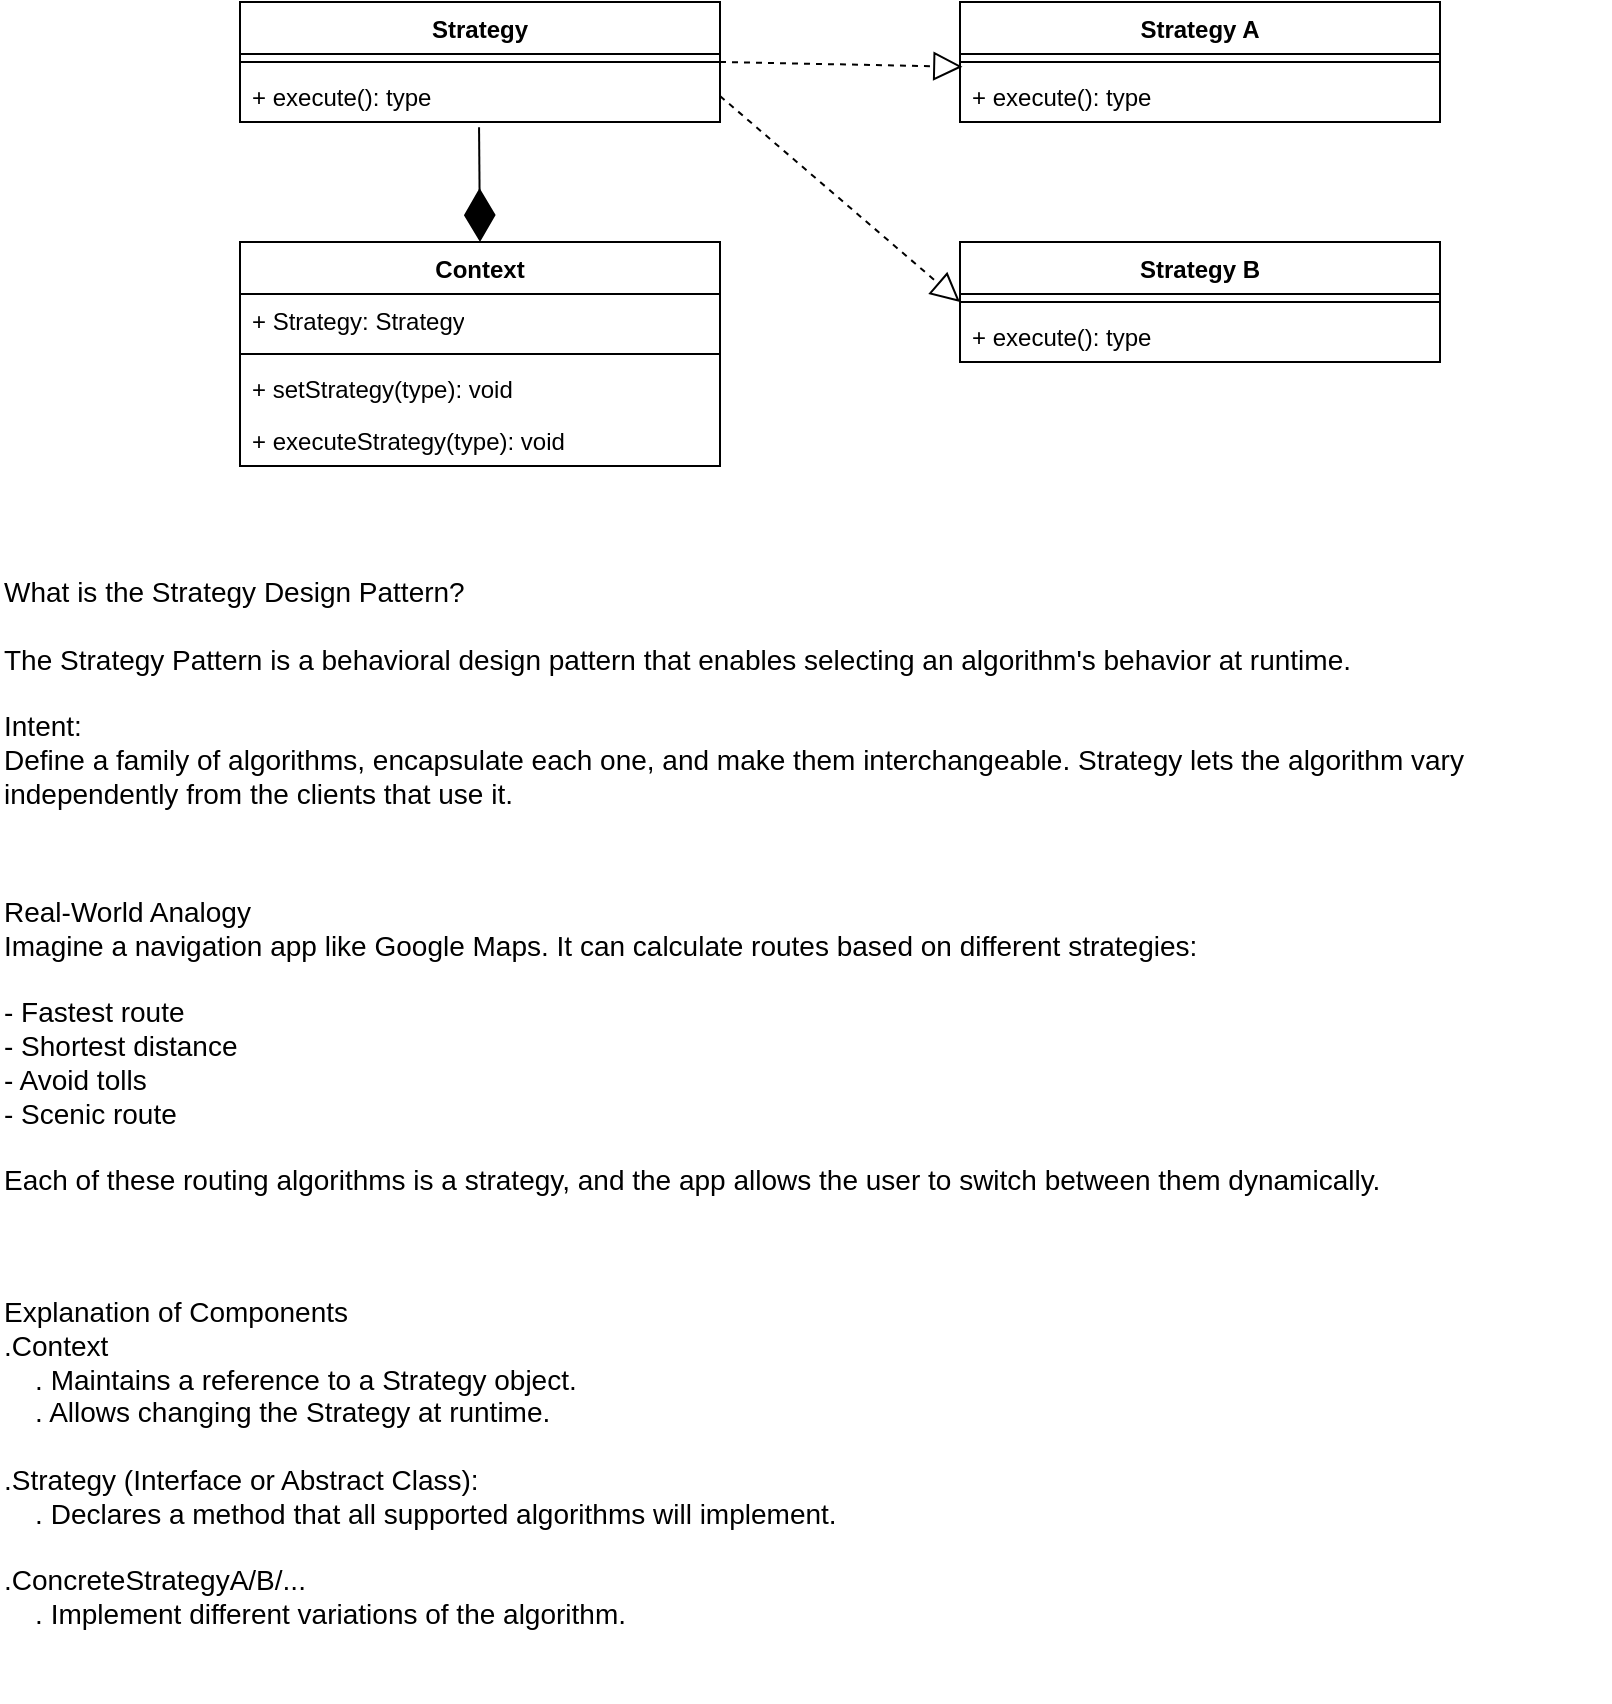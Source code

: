 <mxfile version="28.1.0">
  <diagram name="Page-1" id="7oGlvXqr1879_1EBVJjx">
    <mxGraphModel dx="1034" dy="570" grid="1" gridSize="10" guides="1" tooltips="1" connect="1" arrows="1" fold="1" page="1" pageScale="1" pageWidth="850" pageHeight="1100" math="0" shadow="0">
      <root>
        <mxCell id="0" />
        <mxCell id="1" parent="0" />
        <mxCell id="i2L2ZSffvxkab_22eNfT-1" value="Context" style="swimlane;fontStyle=1;align=center;verticalAlign=top;childLayout=stackLayout;horizontal=1;startSize=26;horizontalStack=0;resizeParent=1;resizeParentMax=0;resizeLast=0;collapsible=1;marginBottom=0;whiteSpace=wrap;html=1;" vertex="1" parent="1">
          <mxGeometry x="160" y="280" width="240" height="112" as="geometry" />
        </mxCell>
        <mxCell id="i2L2ZSffvxkab_22eNfT-2" value="+ Strategy: Strategy" style="text;strokeColor=none;fillColor=none;align=left;verticalAlign=top;spacingLeft=4;spacingRight=4;overflow=hidden;rotatable=0;points=[[0,0.5],[1,0.5]];portConstraint=eastwest;whiteSpace=wrap;html=1;" vertex="1" parent="i2L2ZSffvxkab_22eNfT-1">
          <mxGeometry y="26" width="240" height="26" as="geometry" />
        </mxCell>
        <mxCell id="i2L2ZSffvxkab_22eNfT-3" value="" style="line;strokeWidth=1;fillColor=none;align=left;verticalAlign=middle;spacingTop=-1;spacingLeft=3;spacingRight=3;rotatable=0;labelPosition=right;points=[];portConstraint=eastwest;strokeColor=inherit;" vertex="1" parent="i2L2ZSffvxkab_22eNfT-1">
          <mxGeometry y="52" width="240" height="8" as="geometry" />
        </mxCell>
        <mxCell id="i2L2ZSffvxkab_22eNfT-4" value="+ setStrategy(type): void" style="text;strokeColor=none;fillColor=none;align=left;verticalAlign=top;spacingLeft=4;spacingRight=4;overflow=hidden;rotatable=0;points=[[0,0.5],[1,0.5]];portConstraint=eastwest;whiteSpace=wrap;html=1;" vertex="1" parent="i2L2ZSffvxkab_22eNfT-1">
          <mxGeometry y="60" width="240" height="26" as="geometry" />
        </mxCell>
        <mxCell id="i2L2ZSffvxkab_22eNfT-5" value="+ executeStrategy(type): void" style="text;strokeColor=none;fillColor=none;align=left;verticalAlign=top;spacingLeft=4;spacingRight=4;overflow=hidden;rotatable=0;points=[[0,0.5],[1,0.5]];portConstraint=eastwest;whiteSpace=wrap;html=1;" vertex="1" parent="i2L2ZSffvxkab_22eNfT-1">
          <mxGeometry y="86" width="240" height="26" as="geometry" />
        </mxCell>
        <mxCell id="i2L2ZSffvxkab_22eNfT-6" value="Strategy" style="swimlane;fontStyle=1;align=center;verticalAlign=top;childLayout=stackLayout;horizontal=1;startSize=26;horizontalStack=0;resizeParent=1;resizeParentMax=0;resizeLast=0;collapsible=1;marginBottom=0;whiteSpace=wrap;html=1;" vertex="1" parent="1">
          <mxGeometry x="160" y="160" width="240" height="60" as="geometry" />
        </mxCell>
        <mxCell id="i2L2ZSffvxkab_22eNfT-8" value="" style="line;strokeWidth=1;fillColor=none;align=left;verticalAlign=middle;spacingTop=-1;spacingLeft=3;spacingRight=3;rotatable=0;labelPosition=right;points=[];portConstraint=eastwest;strokeColor=inherit;" vertex="1" parent="i2L2ZSffvxkab_22eNfT-6">
          <mxGeometry y="26" width="240" height="8" as="geometry" />
        </mxCell>
        <mxCell id="i2L2ZSffvxkab_22eNfT-9" value="+ execute(): type" style="text;strokeColor=none;fillColor=none;align=left;verticalAlign=top;spacingLeft=4;spacingRight=4;overflow=hidden;rotatable=0;points=[[0,0.5],[1,0.5]];portConstraint=eastwest;whiteSpace=wrap;html=1;" vertex="1" parent="i2L2ZSffvxkab_22eNfT-6">
          <mxGeometry y="34" width="240" height="26" as="geometry" />
        </mxCell>
        <mxCell id="i2L2ZSffvxkab_22eNfT-10" value="Strategy A" style="swimlane;fontStyle=1;align=center;verticalAlign=top;childLayout=stackLayout;horizontal=1;startSize=26;horizontalStack=0;resizeParent=1;resizeParentMax=0;resizeLast=0;collapsible=1;marginBottom=0;whiteSpace=wrap;html=1;" vertex="1" parent="1">
          <mxGeometry x="520" y="160" width="240" height="60" as="geometry" />
        </mxCell>
        <mxCell id="i2L2ZSffvxkab_22eNfT-11" value="" style="line;strokeWidth=1;fillColor=none;align=left;verticalAlign=middle;spacingTop=-1;spacingLeft=3;spacingRight=3;rotatable=0;labelPosition=right;points=[];portConstraint=eastwest;strokeColor=inherit;" vertex="1" parent="i2L2ZSffvxkab_22eNfT-10">
          <mxGeometry y="26" width="240" height="8" as="geometry" />
        </mxCell>
        <mxCell id="i2L2ZSffvxkab_22eNfT-12" value="+ execute(): type" style="text;strokeColor=none;fillColor=none;align=left;verticalAlign=top;spacingLeft=4;spacingRight=4;overflow=hidden;rotatable=0;points=[[0,0.5],[1,0.5]];portConstraint=eastwest;whiteSpace=wrap;html=1;" vertex="1" parent="i2L2ZSffvxkab_22eNfT-10">
          <mxGeometry y="34" width="240" height="26" as="geometry" />
        </mxCell>
        <mxCell id="i2L2ZSffvxkab_22eNfT-13" value="Strategy B" style="swimlane;fontStyle=1;align=center;verticalAlign=top;childLayout=stackLayout;horizontal=1;startSize=26;horizontalStack=0;resizeParent=1;resizeParentMax=0;resizeLast=0;collapsible=1;marginBottom=0;whiteSpace=wrap;html=1;" vertex="1" parent="1">
          <mxGeometry x="520" y="280" width="240" height="60" as="geometry" />
        </mxCell>
        <mxCell id="i2L2ZSffvxkab_22eNfT-14" value="" style="line;strokeWidth=1;fillColor=none;align=left;verticalAlign=middle;spacingTop=-1;spacingLeft=3;spacingRight=3;rotatable=0;labelPosition=right;points=[];portConstraint=eastwest;strokeColor=inherit;" vertex="1" parent="i2L2ZSffvxkab_22eNfT-13">
          <mxGeometry y="26" width="240" height="8" as="geometry" />
        </mxCell>
        <mxCell id="i2L2ZSffvxkab_22eNfT-15" value="+ execute(): type" style="text;strokeColor=none;fillColor=none;align=left;verticalAlign=top;spacingLeft=4;spacingRight=4;overflow=hidden;rotatable=0;points=[[0,0.5],[1,0.5]];portConstraint=eastwest;whiteSpace=wrap;html=1;" vertex="1" parent="i2L2ZSffvxkab_22eNfT-13">
          <mxGeometry y="34" width="240" height="26" as="geometry" />
        </mxCell>
        <mxCell id="i2L2ZSffvxkab_22eNfT-16" value="" style="endArrow=diamondThin;endFill=1;endSize=24;html=1;rounded=0;entryX=0.5;entryY=0;entryDx=0;entryDy=0;exitX=0.498;exitY=1.1;exitDx=0;exitDy=0;exitPerimeter=0;" edge="1" parent="1" source="i2L2ZSffvxkab_22eNfT-9" target="i2L2ZSffvxkab_22eNfT-1">
          <mxGeometry width="160" relative="1" as="geometry">
            <mxPoint x="280" y="260" as="sourcePoint" />
            <mxPoint x="510" y="400" as="targetPoint" />
          </mxGeometry>
        </mxCell>
        <mxCell id="i2L2ZSffvxkab_22eNfT-17" value="" style="endArrow=block;dashed=1;endFill=0;endSize=12;html=1;rounded=0;entryX=0.005;entryY=-0.062;entryDx=0;entryDy=0;entryPerimeter=0;exitX=1;exitY=0.5;exitDx=0;exitDy=0;" edge="1" parent="1" source="i2L2ZSffvxkab_22eNfT-6" target="i2L2ZSffvxkab_22eNfT-12">
          <mxGeometry width="160" relative="1" as="geometry">
            <mxPoint x="400" y="380" as="sourcePoint" />
            <mxPoint x="560" y="380" as="targetPoint" />
          </mxGeometry>
        </mxCell>
        <mxCell id="i2L2ZSffvxkab_22eNfT-18" value="" style="endArrow=block;dashed=1;endFill=0;endSize=12;html=1;rounded=0;entryX=0;entryY=0.5;entryDx=0;entryDy=0;exitX=1;exitY=0.5;exitDx=0;exitDy=0;" edge="1" parent="1" source="i2L2ZSffvxkab_22eNfT-9" target="i2L2ZSffvxkab_22eNfT-13">
          <mxGeometry width="160" relative="1" as="geometry">
            <mxPoint x="400" y="400" as="sourcePoint" />
            <mxPoint x="560" y="400" as="targetPoint" />
          </mxGeometry>
        </mxCell>
        <mxCell id="i2L2ZSffvxkab_22eNfT-19" value="What is the Strategy Design Pattern?&#xa;&#xa;The Strategy Pattern is a behavioral design pattern that enables selecting an algorithm&#39;s behavior at runtime.&#xa;&#xa;Intent:&#xa;Define a family of algorithms, encapsulate each one, and make them interchangeable. Strategy lets the algorithm vary independently from the clients that use it." style="text;whiteSpace=wrap;fontSize=14;" vertex="1" parent="1">
          <mxGeometry x="40" y="440" width="760" height="120" as="geometry" />
        </mxCell>
        <mxCell id="i2L2ZSffvxkab_22eNfT-20" value="Real-World Analogy &#xa;Imagine a navigation app like Google Maps. It can calculate routes based on different strategies:&#xa;&#xa;- Fastest route &#xa;- Shortest distance &#xa;- Avoid tolls &#xa;- Scenic route&#xa;&#xa;Each of these routing algorithms is a strategy, and the app allows the user to switch between them dynamically." style="text;whiteSpace=wrap;fontSize=14;" vertex="1" parent="1">
          <mxGeometry x="40" y="600" width="800" height="160" as="geometry" />
        </mxCell>
        <mxCell id="i2L2ZSffvxkab_22eNfT-21" value="Explanation of Components &#xa;.Context&#xa;    . Maintains a reference to a Strategy object.&#xa;    . Allows changing the Strategy at runtime.&#xa;&#xa;.Strategy (Interface or Abstract Class):&#xa;    . Declares a method that all supported algorithms will implement.&#xa;&#xa;.ConcreteStrategyA/B/...&#xa;    . Implement different variations of the algorithm." style="text;whiteSpace=wrap;fontSize=14;fontStyle=0" vertex="1" parent="1">
          <mxGeometry x="40" y="800" width="805" height="210" as="geometry" />
        </mxCell>
      </root>
    </mxGraphModel>
  </diagram>
</mxfile>
